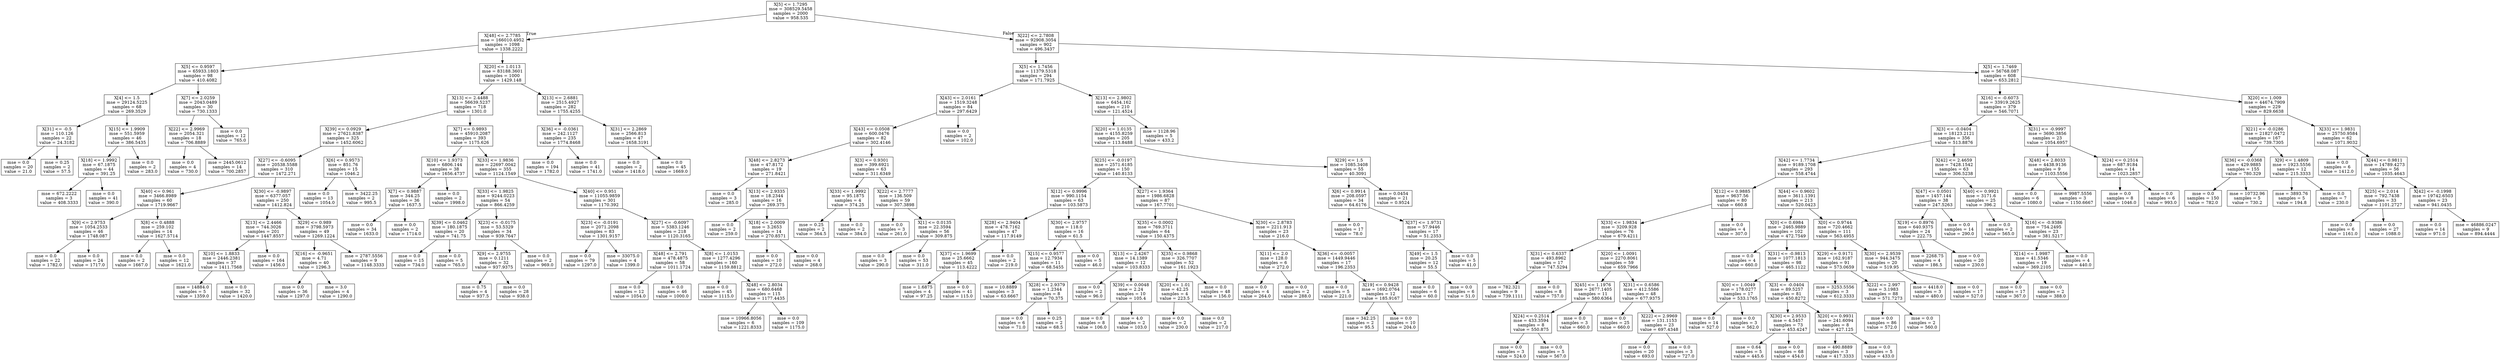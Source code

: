 digraph Tree {
node [shape=box] ;
0 [label="X[5] <= 1.7295\nmse = 308529.5458\nsamples = 2000\nvalue = 958.535"] ;
1 [label="X[48] <= 2.7785\nmse = 166010.4952\nsamples = 1098\nvalue = 1338.2222"] ;
0 -> 1 [labeldistance=2.5, labelangle=45, headlabel="True"] ;
2 [label="X[5] <= 0.9597\nmse = 65933.1803\nsamples = 98\nvalue = 410.4082"] ;
1 -> 2 ;
3 [label="X[4] <= 1.5\nmse = 29124.5225\nsamples = 68\nvalue = 269.3529"] ;
2 -> 3 ;
4 [label="X[31] <= -0.5\nmse = 110.126\nsamples = 22\nvalue = 24.3182"] ;
3 -> 4 ;
5 [label="mse = 0.0\nsamples = 20\nvalue = 21.0"] ;
4 -> 5 ;
6 [label="mse = 0.25\nsamples = 2\nvalue = 57.5"] ;
4 -> 6 ;
7 [label="X[15] <= 1.9909\nmse = 551.5959\nsamples = 46\nvalue = 386.5435"] ;
3 -> 7 ;
8 [label="X[18] <= 1.9992\nmse = 67.1875\nsamples = 44\nvalue = 391.25"] ;
7 -> 8 ;
9 [label="mse = 672.2222\nsamples = 3\nvalue = 408.3333"] ;
8 -> 9 ;
10 [label="mse = 0.0\nsamples = 41\nvalue = 390.0"] ;
8 -> 10 ;
11 [label="mse = 0.0\nsamples = 2\nvalue = 283.0"] ;
7 -> 11 ;
12 [label="X[7] <= 2.0259\nmse = 2043.0489\nsamples = 30\nvalue = 730.1333"] ;
2 -> 12 ;
13 [label="X[22] <= 2.9969\nmse = 2054.321\nsamples = 18\nvalue = 706.8889"] ;
12 -> 13 ;
14 [label="mse = 0.0\nsamples = 4\nvalue = 730.0"] ;
13 -> 14 ;
15 [label="mse = 2445.0612\nsamples = 14\nvalue = 700.2857"] ;
13 -> 15 ;
16 [label="mse = 0.0\nsamples = 12\nvalue = 765.0"] ;
12 -> 16 ;
17 [label="X[20] <= 1.0113\nmse = 83188.3601\nsamples = 1000\nvalue = 1429.148"] ;
1 -> 17 ;
18 [label="X[13] <= 2.4488\nmse = 56639.5237\nsamples = 718\nvalue = 1301.0"] ;
17 -> 18 ;
19 [label="X[39] <= 0.0929\nmse = 27621.8387\nsamples = 325\nvalue = 1452.6062"] ;
18 -> 19 ;
20 [label="X[27] <= -0.6095\nmse = 20538.5588\nsamples = 310\nvalue = 1472.271"] ;
19 -> 20 ;
21 [label="X[40] <= 0.961\nmse = 3466.8989\nsamples = 60\nvalue = 1719.9667"] ;
20 -> 21 ;
22 [label="X[9] <= 2.9753\nmse = 1054.2533\nsamples = 46\nvalue = 1748.087"] ;
21 -> 22 ;
23 [label="mse = 0.0\nsamples = 22\nvalue = 1782.0"] ;
22 -> 23 ;
24 [label="mse = 0.0\nsamples = 24\nvalue = 1717.0"] ;
22 -> 24 ;
25 [label="X[8] <= 0.4888\nmse = 259.102\nsamples = 14\nvalue = 1627.5714"] ;
21 -> 25 ;
26 [label="mse = 0.0\nsamples = 2\nvalue = 1667.0"] ;
25 -> 26 ;
27 [label="mse = 0.0\nsamples = 12\nvalue = 1621.0"] ;
25 -> 27 ;
28 [label="X[30] <= -0.9897\nmse = 6377.057\nsamples = 250\nvalue = 1412.824"] ;
20 -> 28 ;
29 [label="X[13] <= 2.4466\nmse = 744.3026\nsamples = 201\nvalue = 1447.8557"] ;
28 -> 29 ;
30 [label="X[10] <= 1.8833\nmse = 2446.2381\nsamples = 37\nvalue = 1411.7568"] ;
29 -> 30 ;
31 [label="mse = 14884.0\nsamples = 5\nvalue = 1359.0"] ;
30 -> 31 ;
32 [label="mse = 0.0\nsamples = 32\nvalue = 1420.0"] ;
30 -> 32 ;
33 [label="mse = 0.0\nsamples = 164\nvalue = 1456.0"] ;
29 -> 33 ;
34 [label="X[29] <= 0.989\nmse = 3798.5973\nsamples = 49\nvalue = 1269.1224"] ;
28 -> 34 ;
35 [label="X[16] <= -0.9651\nmse = 4.71\nsamples = 40\nvalue = 1296.3"] ;
34 -> 35 ;
36 [label="mse = 0.0\nsamples = 36\nvalue = 1297.0"] ;
35 -> 36 ;
37 [label="mse = 3.0\nsamples = 4\nvalue = 1290.0"] ;
35 -> 37 ;
38 [label="mse = 2787.5556\nsamples = 9\nvalue = 1148.3333"] ;
34 -> 38 ;
39 [label="X[6] <= 0.9573\nmse = 851.76\nsamples = 15\nvalue = 1046.2"] ;
19 -> 39 ;
40 [label="mse = 0.0\nsamples = 13\nvalue = 1054.0"] ;
39 -> 40 ;
41 [label="mse = 3422.25\nsamples = 2\nvalue = 995.5"] ;
39 -> 41 ;
42 [label="X[7] <= 0.9893\nmse = 45910.2087\nsamples = 393\nvalue = 1175.626"] ;
18 -> 42 ;
43 [label="X[10] <= 1.9373\nmse = 6806.144\nsamples = 38\nvalue = 1656.4737"] ;
42 -> 43 ;
44 [label="X[7] <= 0.9887\nmse = 344.25\nsamples = 36\nvalue = 1637.5"] ;
43 -> 44 ;
45 [label="mse = 0.0\nsamples = 34\nvalue = 1633.0"] ;
44 -> 45 ;
46 [label="mse = 0.0\nsamples = 2\nvalue = 1714.0"] ;
44 -> 46 ;
47 [label="mse = 0.0\nsamples = 2\nvalue = 1998.0"] ;
43 -> 47 ;
48 [label="X[33] <= 1.9836\nmse = 22697.0042\nsamples = 355\nvalue = 1124.1549"] ;
42 -> 48 ;
49 [label="X[33] <= 1.9825\nmse = 9244.0223\nsamples = 54\nvalue = 866.4259"] ;
48 -> 49 ;
50 [label="X[39] <= 0.0462\nmse = 180.1875\nsamples = 20\nvalue = 741.75"] ;
49 -> 50 ;
51 [label="mse = 0.0\nsamples = 15\nvalue = 734.0"] ;
50 -> 51 ;
52 [label="mse = 0.0\nsamples = 5\nvalue = 765.0"] ;
50 -> 52 ;
53 [label="X[23] <= -0.0175\nmse = 53.5329\nsamples = 34\nvalue = 939.7647"] ;
49 -> 53 ;
54 [label="X[9] <= 2.9755\nmse = 0.1211\nsamples = 32\nvalue = 937.9375"] ;
53 -> 54 ;
55 [label="mse = 0.75\nsamples = 4\nvalue = 937.5"] ;
54 -> 55 ;
56 [label="mse = 0.0\nsamples = 28\nvalue = 938.0"] ;
54 -> 56 ;
57 [label="mse = 0.0\nsamples = 2\nvalue = 969.0"] ;
53 -> 57 ;
58 [label="X[40] <= 0.951\nmse = 11055.9859\nsamples = 301\nvalue = 1170.392"] ;
48 -> 58 ;
59 [label="X[23] <= -0.0191\nmse = 2071.2098\nsamples = 83\nvalue = 1301.9157"] ;
58 -> 59 ;
60 [label="mse = 0.0\nsamples = 79\nvalue = 1297.0"] ;
59 -> 60 ;
61 [label="mse = 33075.0\nsamples = 4\nvalue = 1399.0"] ;
59 -> 61 ;
62 [label="X[27] <= -0.6097\nmse = 5383.1246\nsamples = 218\nvalue = 1120.3165"] ;
58 -> 62 ;
63 [label="X[48] <= 2.791\nmse = 478.4875\nsamples = 58\nvalue = 1011.1724"] ;
62 -> 63 ;
64 [label="mse = 0.0\nsamples = 12\nvalue = 1054.0"] ;
63 -> 64 ;
65 [label="mse = 0.0\nsamples = 46\nvalue = 1000.0"] ;
63 -> 65 ;
66 [label="X[8] <= 1.0153\nmse = 1277.4296\nsamples = 160\nvalue = 1159.8812"] ;
62 -> 66 ;
67 [label="mse = 0.0\nsamples = 45\nvalue = 1115.0"] ;
66 -> 67 ;
68 [label="X[48] <= 2.8034\nmse = 680.6468\nsamples = 115\nvalue = 1177.4435"] ;
66 -> 68 ;
69 [label="mse = 10966.8056\nsamples = 6\nvalue = 1221.8333"] ;
68 -> 69 ;
70 [label="mse = 0.0\nsamples = 109\nvalue = 1175.0"] ;
68 -> 70 ;
71 [label="X[13] <= 2.6881\nmse = 2515.4927\nsamples = 282\nvalue = 1755.4255"] ;
17 -> 71 ;
72 [label="X[36] <= -0.0361\nmse = 242.1127\nsamples = 235\nvalue = 1774.8468"] ;
71 -> 72 ;
73 [label="mse = 0.0\nsamples = 194\nvalue = 1782.0"] ;
72 -> 73 ;
74 [label="mse = 0.0\nsamples = 41\nvalue = 1741.0"] ;
72 -> 74 ;
75 [label="X[31] <= 2.2869\nmse = 2566.813\nsamples = 47\nvalue = 1658.3191"] ;
71 -> 75 ;
76 [label="mse = 0.0\nsamples = 2\nvalue = 1418.0"] ;
75 -> 76 ;
77 [label="mse = 0.0\nsamples = 45\nvalue = 1669.0"] ;
75 -> 77 ;
78 [label="X[22] <= 2.7808\nmse = 92908.3054\nsamples = 902\nvalue = 496.3437"] ;
0 -> 78 [labeldistance=2.5, labelangle=-45, headlabel="False"] ;
79 [label="X[5] <= 1.7456\nmse = 11379.5318\nsamples = 294\nvalue = 171.7925"] ;
78 -> 79 ;
80 [label="X[43] <= 2.0161\nmse = 1519.3248\nsamples = 84\nvalue = 297.6429"] ;
79 -> 80 ;
81 [label="X[43] <= 0.0508\nmse = 600.0476\nsamples = 82\nvalue = 302.4146"] ;
80 -> 81 ;
82 [label="X[48] <= 2.8273\nmse = 47.8172\nsamples = 19\nvalue = 271.8421"] ;
81 -> 82 ;
83 [label="mse = 0.0\nsamples = 3\nvalue = 285.0"] ;
82 -> 83 ;
84 [label="X[13] <= 2.9335\nmse = 18.2344\nsamples = 16\nvalue = 269.375"] ;
82 -> 84 ;
85 [label="mse = 0.0\nsamples = 2\nvalue = 259.0"] ;
84 -> 85 ;
86 [label="X[18] <= 2.0009\nmse = 3.2653\nsamples = 14\nvalue = 270.8571"] ;
84 -> 86 ;
87 [label="mse = 0.0\nsamples = 10\nvalue = 272.0"] ;
86 -> 87 ;
88 [label="mse = 0.0\nsamples = 4\nvalue = 268.0"] ;
86 -> 88 ;
89 [label="X[3] <= 0.9301\nmse = 399.6921\nsamples = 63\nvalue = 311.6349"] ;
81 -> 89 ;
90 [label="X[33] <= 1.9992\nmse = 95.1875\nsamples = 4\nvalue = 374.25"] ;
89 -> 90 ;
91 [label="mse = 0.25\nsamples = 2\nvalue = 364.5"] ;
90 -> 91 ;
92 [label="mse = 0.0\nsamples = 2\nvalue = 384.0"] ;
90 -> 92 ;
93 [label="X[22] <= 2.7777\nmse = 136.509\nsamples = 59\nvalue = 307.3898"] ;
89 -> 93 ;
94 [label="mse = 0.0\nsamples = 3\nvalue = 261.0"] ;
93 -> 94 ;
95 [label="X[1] <= 0.0135\nmse = 22.3594\nsamples = 56\nvalue = 309.875"] ;
93 -> 95 ;
96 [label="mse = 0.0\nsamples = 3\nvalue = 290.0"] ;
95 -> 96 ;
97 [label="mse = 0.0\nsamples = 53\nvalue = 311.0"] ;
95 -> 97 ;
98 [label="mse = 0.0\nsamples = 2\nvalue = 102.0"] ;
80 -> 98 ;
99 [label="X[13] <= 2.9802\nmse = 6454.162\nsamples = 210\nvalue = 121.4524"] ;
79 -> 99 ;
100 [label="X[20] <= 1.0135\nmse = 4155.8259\nsamples = 205\nvalue = 113.8488"] ;
99 -> 100 ;
101 [label="X[25] <= -0.0197\nmse = 2571.6185\nsamples = 150\nvalue = 140.8133"] ;
100 -> 101 ;
102 [label="X[12] <= 0.9996\nmse = 990.1154\nsamples = 63\nvalue = 103.5873"] ;
101 -> 102 ;
103 [label="X[28] <= 2.9404\nmse = 478.7162\nsamples = 47\nvalue = 117.9149"] ;
102 -> 103 ;
104 [label="X[37] <= 1.9699\nmse = 25.6662\nsamples = 45\nvalue = 113.4222"] ;
103 -> 104 ;
105 [label="mse = 1.6875\nsamples = 4\nvalue = 97.25"] ;
104 -> 105 ;
106 [label="mse = 0.0\nsamples = 41\nvalue = 115.0"] ;
104 -> 106 ;
107 [label="mse = 0.0\nsamples = 2\nvalue = 219.0"] ;
103 -> 107 ;
108 [label="X[30] <= 2.9757\nmse = 118.0\nsamples = 16\nvalue = 61.5"] ;
102 -> 108 ;
109 [label="X[15] <= 0.9577\nmse = 12.7934\nsamples = 11\nvalue = 68.5455"] ;
108 -> 109 ;
110 [label="mse = 10.8889\nsamples = 3\nvalue = 63.6667"] ;
109 -> 110 ;
111 [label="X[28] <= 2.9379\nmse = 1.2344\nsamples = 8\nvalue = 70.375"] ;
109 -> 111 ;
112 [label="mse = 0.0\nsamples = 6\nvalue = 71.0"] ;
111 -> 112 ;
113 [label="mse = 0.25\nsamples = 2\nvalue = 68.5"] ;
111 -> 113 ;
114 [label="mse = 0.0\nsamples = 5\nvalue = 46.0"] ;
108 -> 114 ;
115 [label="X[27] <= 1.9364\nmse = 1986.6828\nsamples = 87\nvalue = 167.7701"] ;
101 -> 115 ;
116 [label="X[35] <= 0.0002\nmse = 769.3711\nsamples = 64\nvalue = 150.4375"] ;
115 -> 116 ;
117 [label="X[13] <= 2.4267\nmse = 14.1389\nsamples = 12\nvalue = 103.8333"] ;
116 -> 117 ;
118 [label="mse = 0.0\nsamples = 2\nvalue = 96.0"] ;
117 -> 118 ;
119 [label="X[39] <= 0.0048\nmse = 2.24\nsamples = 10\nvalue = 105.4"] ;
117 -> 119 ;
120 [label="mse = 0.0\nsamples = 8\nvalue = 106.0"] ;
119 -> 120 ;
121 [label="mse = 4.0\nsamples = 2\nvalue = 103.0"] ;
119 -> 121 ;
122 [label="X[35] <= 0.9868\nmse = 326.7707\nsamples = 52\nvalue = 161.1923"] ;
116 -> 122 ;
123 [label="X[20] <= 1.01\nmse = 42.25\nsamples = 4\nvalue = 223.5"] ;
122 -> 123 ;
124 [label="mse = 0.0\nsamples = 2\nvalue = 230.0"] ;
123 -> 124 ;
125 [label="mse = 0.0\nsamples = 2\nvalue = 217.0"] ;
123 -> 125 ;
126 [label="mse = 0.0\nsamples = 48\nvalue = 156.0"] ;
122 -> 126 ;
127 [label="X[30] <= 2.8783\nmse = 2211.913\nsamples = 23\nvalue = 216.0"] ;
115 -> 127 ;
128 [label="X[11] <= 2.0\nmse = 128.0\nsamples = 6\nvalue = 272.0"] ;
127 -> 128 ;
129 [label="mse = 0.0\nsamples = 4\nvalue = 264.0"] ;
128 -> 129 ;
130 [label="mse = 0.0\nsamples = 2\nvalue = 288.0"] ;
128 -> 130 ;
131 [label="X[36] <= -0.0057\nmse = 1449.9446\nsamples = 17\nvalue = 196.2353"] ;
127 -> 131 ;
132 [label="mse = 0.0\nsamples = 5\nvalue = 221.0"] ;
131 -> 132 ;
133 [label="X[19] <= 0.9428\nmse = 1692.0764\nsamples = 12\nvalue = 185.9167"] ;
131 -> 133 ;
134 [label="mse = 342.25\nsamples = 2\nvalue = 95.5"] ;
133 -> 134 ;
135 [label="mse = 0.0\nsamples = 10\nvalue = 204.0"] ;
133 -> 135 ;
136 [label="X[29] <= 1.5\nmse = 1085.3408\nsamples = 55\nvalue = 40.3091"] ;
100 -> 136 ;
137 [label="X[6] <= 0.9914\nmse = 208.0597\nsamples = 34\nvalue = 64.6176"] ;
136 -> 137 ;
138 [label="mse = 0.0\nsamples = 17\nvalue = 78.0"] ;
137 -> 138 ;
139 [label="X[37] <= 1.9731\nmse = 57.9446\nsamples = 17\nvalue = 51.2353"] ;
137 -> 139 ;
140 [label="X[49] <= 1.5\nmse = 20.25\nsamples = 12\nvalue = 55.5"] ;
139 -> 140 ;
141 [label="mse = 0.0\nsamples = 6\nvalue = 60.0"] ;
140 -> 141 ;
142 [label="mse = 0.0\nsamples = 6\nvalue = 51.0"] ;
140 -> 142 ;
143 [label="mse = 0.0\nsamples = 5\nvalue = 41.0"] ;
139 -> 143 ;
144 [label="mse = 0.0454\nsamples = 21\nvalue = 0.9524"] ;
136 -> 144 ;
145 [label="mse = 1128.96\nsamples = 5\nvalue = 433.2"] ;
99 -> 145 ;
146 [label="X[5] <= 1.7469\nmse = 56768.087\nsamples = 608\nvalue = 653.2812"] ;
78 -> 146 ;
147 [label="X[16] <= -0.6073\nmse = 33919.2625\nsamples = 379\nvalue = 546.7071"] ;
146 -> 147 ;
148 [label="X[3] <= -0.0404\nmse = 18123.2121\nsamples = 356\nvalue = 513.8876"] ;
147 -> 148 ;
149 [label="X[42] <= 1.7734\nmse = 9189.1708\nsamples = 293\nvalue = 558.4744"] ;
148 -> 149 ;
150 [label="X[12] <= 0.9885\nmse = 9637.56\nsamples = 80\nvalue = 660.8"] ;
149 -> 150 ;
151 [label="X[33] <= 1.9834\nmse = 3209.928\nsamples = 76\nvalue = 679.4211"] ;
150 -> 151 ;
152 [label="X[31] <= 0.6337\nmse = 493.8962\nsamples = 17\nvalue = 747.5294"] ;
151 -> 152 ;
153 [label="mse = 782.321\nsamples = 9\nvalue = 739.1111"] ;
152 -> 153 ;
154 [label="mse = 0.0\nsamples = 8\nvalue = 757.0"] ;
152 -> 154 ;
155 [label="X[20] <= 1.0091\nmse = 2270.8061\nsamples = 59\nvalue = 659.7966"] ;
151 -> 155 ;
156 [label="X[45] <= 1.1976\nmse = 2677.1405\nsamples = 11\nvalue = 580.6364"] ;
155 -> 156 ;
157 [label="X[24] <= 0.2514\nmse = 433.3594\nsamples = 8\nvalue = 550.875"] ;
156 -> 157 ;
158 [label="mse = 0.0\nsamples = 3\nvalue = 524.0"] ;
157 -> 158 ;
159 [label="mse = 0.0\nsamples = 5\nvalue = 567.0"] ;
157 -> 159 ;
160 [label="mse = 0.0\nsamples = 3\nvalue = 660.0"] ;
156 -> 160 ;
161 [label="X[31] <= 0.6586\nmse = 412.5586\nsamples = 48\nvalue = 677.9375"] ;
155 -> 161 ;
162 [label="mse = 0.0\nsamples = 25\nvalue = 660.0"] ;
161 -> 162 ;
163 [label="X[22] <= 2.9969\nmse = 131.1153\nsamples = 23\nvalue = 697.4348"] ;
161 -> 163 ;
164 [label="mse = 0.0\nsamples = 20\nvalue = 693.0"] ;
163 -> 164 ;
165 [label="mse = 0.0\nsamples = 3\nvalue = 727.0"] ;
163 -> 165 ;
166 [label="mse = 0.0\nsamples = 4\nvalue = 307.0"] ;
150 -> 166 ;
167 [label="X[44] <= 0.9602\nmse = 3611.1391\nsamples = 213\nvalue = 520.0423"] ;
149 -> 167 ;
168 [label="X[0] <= 0.6984\nmse = 2465.9889\nsamples = 102\nvalue = 472.7549"] ;
167 -> 168 ;
169 [label="mse = 0.0\nsamples = 4\nvalue = 660.0"] ;
168 -> 169 ;
170 [label="X[31] <= -0.9813\nmse = 1077.1813\nsamples = 98\nvalue = 465.1122"] ;
168 -> 170 ;
171 [label="X[0] <= 1.0049\nmse = 178.0277\nsamples = 17\nvalue = 533.1765"] ;
170 -> 171 ;
172 [label="mse = 0.0\nsamples = 14\nvalue = 527.0"] ;
171 -> 172 ;
173 [label="mse = 0.0\nsamples = 3\nvalue = 562.0"] ;
171 -> 173 ;
174 [label="X[3] <= -0.0404\nmse = 89.5257\nsamples = 81\nvalue = 450.8272"] ;
170 -> 174 ;
175 [label="X[30] <= 2.9533\nmse = 4.5457\nsamples = 73\nvalue = 453.4247"] ;
174 -> 175 ;
176 [label="mse = 0.64\nsamples = 5\nvalue = 445.6"] ;
175 -> 176 ;
177 [label="mse = 0.0\nsamples = 68\nvalue = 454.0"] ;
175 -> 177 ;
178 [label="X[20] <= 0.9931\nmse = 241.6094\nsamples = 8\nvalue = 427.125"] ;
174 -> 178 ;
179 [label="mse = 490.8889\nsamples = 3\nvalue = 417.3333"] ;
178 -> 179 ;
180 [label="mse = 0.0\nsamples = 5\nvalue = 433.0"] ;
178 -> 180 ;
181 [label="X[0] <= 0.9744\nmse = 720.4662\nsamples = 111\nvalue = 563.4955"] ;
167 -> 181 ;
182 [label="X[29] <= 0.9171\nmse = 162.9187\nsamples = 91\nvalue = 573.0659"] ;
181 -> 182 ;
183 [label="mse = 3253.5556\nsamples = 3\nvalue = 612.3333"] ;
182 -> 183 ;
184 [label="X[22] <= 2.997\nmse = 3.1983\nsamples = 88\nvalue = 571.7273"] ;
182 -> 184 ;
185 [label="mse = 0.0\nsamples = 86\nvalue = 572.0"] ;
184 -> 185 ;
186 [label="mse = 0.0\nsamples = 2\nvalue = 560.0"] ;
184 -> 186 ;
187 [label="X[30] <= 2.9539\nmse = 944.3475\nsamples = 20\nvalue = 519.95"] ;
181 -> 187 ;
188 [label="mse = 4418.0\nsamples = 3\nvalue = 480.0"] ;
187 -> 188 ;
189 [label="mse = 0.0\nsamples = 17\nvalue = 527.0"] ;
187 -> 189 ;
190 [label="X[42] <= 2.4659\nmse = 7428.1542\nsamples = 63\nvalue = 306.5238"] ;
148 -> 190 ;
191 [label="X[47] <= 0.0501\nmse = 1457.144\nsamples = 38\nvalue = 247.5263"] ;
190 -> 191 ;
192 [label="X[19] <= 0.8976\nmse = 640.9375\nsamples = 24\nvalue = 222.75"] ;
191 -> 192 ;
193 [label="mse = 2268.75\nsamples = 4\nvalue = 186.5"] ;
192 -> 193 ;
194 [label="mse = 0.0\nsamples = 20\nvalue = 230.0"] ;
192 -> 194 ;
195 [label="mse = 0.0\nsamples = 14\nvalue = 290.0"] ;
191 -> 195 ;
196 [label="X[40] <= 0.9921\nmse = 3171.6\nsamples = 25\nvalue = 396.2"] ;
190 -> 196 ;
197 [label="mse = 0.0\nsamples = 2\nvalue = 565.0"] ;
196 -> 197 ;
198 [label="X[16] <= -0.9386\nmse = 754.2495\nsamples = 23\nvalue = 381.5217"] ;
196 -> 198 ;
199 [label="X[14] <= 1.9987\nmse = 41.5346\nsamples = 19\nvalue = 369.2105"] ;
198 -> 199 ;
200 [label="mse = 0.0\nsamples = 17\nvalue = 367.0"] ;
199 -> 200 ;
201 [label="mse = 0.0\nsamples = 2\nvalue = 388.0"] ;
199 -> 201 ;
202 [label="mse = 0.0\nsamples = 4\nvalue = 440.0"] ;
198 -> 202 ;
203 [label="X[31] <= -0.9997\nmse = 3690.3856\nsamples = 23\nvalue = 1054.6957"] ;
147 -> 203 ;
204 [label="X[48] <= 2.8033\nmse = 4438.9136\nsamples = 9\nvalue = 1103.5556"] ;
203 -> 204 ;
205 [label="mse = 0.0\nsamples = 6\nvalue = 1080.0"] ;
204 -> 205 ;
206 [label="mse = 9987.5556\nsamples = 3\nvalue = 1150.6667"] ;
204 -> 206 ;
207 [label="X[24] <= 0.2514\nmse = 687.9184\nsamples = 14\nvalue = 1023.2857"] ;
203 -> 207 ;
208 [label="mse = 0.0\nsamples = 8\nvalue = 1046.0"] ;
207 -> 208 ;
209 [label="mse = 0.0\nsamples = 6\nvalue = 993.0"] ;
207 -> 209 ;
210 [label="X[20] <= 1.009\nmse = 44674.7909\nsamples = 229\nvalue = 829.6638"] ;
146 -> 210 ;
211 [label="X[21] <= -0.0286\nmse = 21827.0472\nsamples = 167\nvalue = 739.7305"] ;
210 -> 211 ;
212 [label="X[36] <= -0.0368\nmse = 429.9885\nsamples = 155\nvalue = 780.329"] ;
211 -> 212 ;
213 [label="mse = 0.0\nsamples = 150\nvalue = 782.0"] ;
212 -> 213 ;
214 [label="mse = 10732.96\nsamples = 5\nvalue = 730.2"] ;
212 -> 214 ;
215 [label="X[9] <= 1.4809\nmse = 1923.5556\nsamples = 12\nvalue = 215.3333"] ;
211 -> 215 ;
216 [label="mse = 3893.76\nsamples = 5\nvalue = 194.8"] ;
215 -> 216 ;
217 [label="mse = 0.0\nsamples = 7\nvalue = 230.0"] ;
215 -> 217 ;
218 [label="X[33] <= 1.9831\nmse = 25750.9584\nsamples = 62\nvalue = 1071.9032"] ;
210 -> 218 ;
219 [label="mse = 0.0\nsamples = 6\nvalue = 1412.0"] ;
218 -> 219 ;
220 [label="X[44] <= 0.9811\nmse = 14789.4273\nsamples = 56\nvalue = 1035.4643"] ;
218 -> 220 ;
221 [label="X[25] <= 2.014\nmse = 792.7438\nsamples = 33\nvalue = 1101.2727"] ;
220 -> 221 ;
222 [label="mse = 0.0\nsamples = 6\nvalue = 1161.0"] ;
221 -> 222 ;
223 [label="mse = 0.0\nsamples = 27\nvalue = 1088.0"] ;
221 -> 223 ;
224 [label="X[42] <= -0.1998\nmse = 19742.6503\nsamples = 23\nvalue = 941.0435"] ;
220 -> 224 ;
225 [label="mse = 0.0\nsamples = 14\nvalue = 971.0"] ;
224 -> 225 ;
226 [label="mse = 46886.0247\nsamples = 9\nvalue = 894.4444"] ;
224 -> 226 ;
}